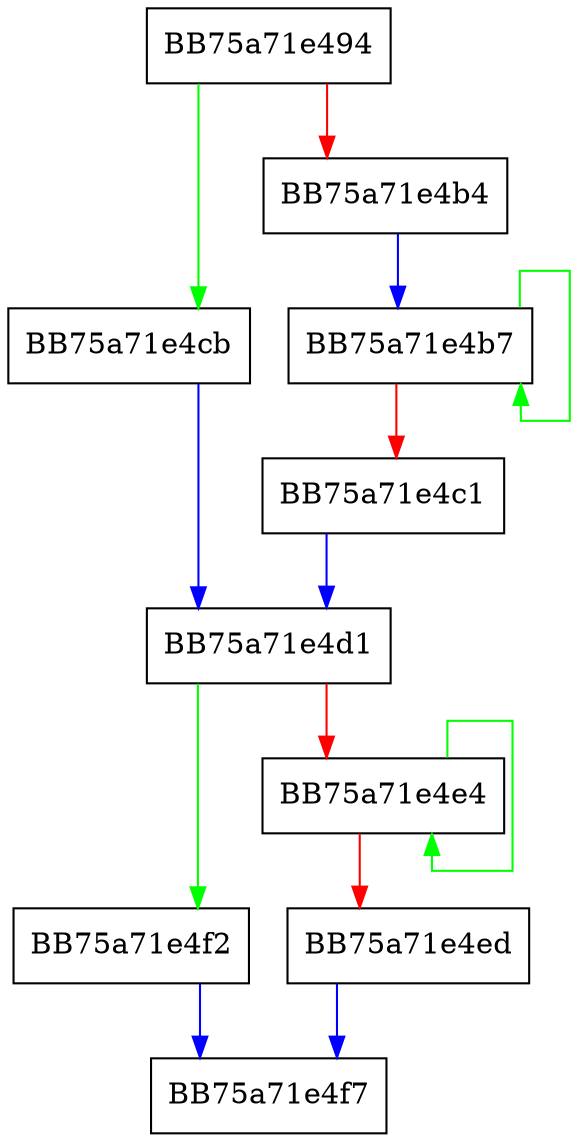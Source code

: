 digraph WPP_SF_sSD {
  node [shape="box"];
  graph [splines=ortho];
  BB75a71e494 -> BB75a71e4cb [color="green"];
  BB75a71e494 -> BB75a71e4b4 [color="red"];
  BB75a71e4b4 -> BB75a71e4b7 [color="blue"];
  BB75a71e4b7 -> BB75a71e4b7 [color="green"];
  BB75a71e4b7 -> BB75a71e4c1 [color="red"];
  BB75a71e4c1 -> BB75a71e4d1 [color="blue"];
  BB75a71e4cb -> BB75a71e4d1 [color="blue"];
  BB75a71e4d1 -> BB75a71e4f2 [color="green"];
  BB75a71e4d1 -> BB75a71e4e4 [color="red"];
  BB75a71e4e4 -> BB75a71e4e4 [color="green"];
  BB75a71e4e4 -> BB75a71e4ed [color="red"];
  BB75a71e4ed -> BB75a71e4f7 [color="blue"];
  BB75a71e4f2 -> BB75a71e4f7 [color="blue"];
}